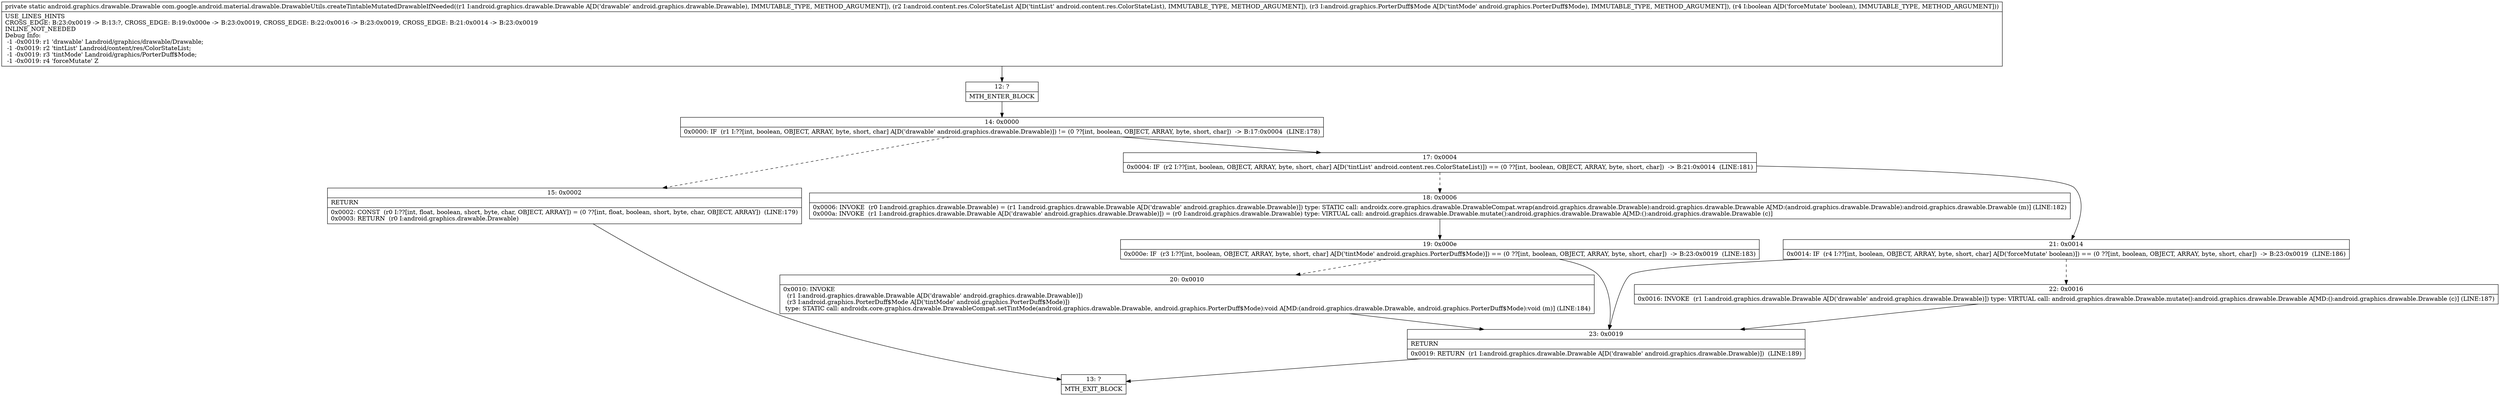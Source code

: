 digraph "CFG forcom.google.android.material.drawable.DrawableUtils.createTintableMutatedDrawableIfNeeded(Landroid\/graphics\/drawable\/Drawable;Landroid\/content\/res\/ColorStateList;Landroid\/graphics\/PorterDuff$Mode;Z)Landroid\/graphics\/drawable\/Drawable;" {
Node_12 [shape=record,label="{12\:\ ?|MTH_ENTER_BLOCK\l}"];
Node_14 [shape=record,label="{14\:\ 0x0000|0x0000: IF  (r1 I:??[int, boolean, OBJECT, ARRAY, byte, short, char] A[D('drawable' android.graphics.drawable.Drawable)]) != (0 ??[int, boolean, OBJECT, ARRAY, byte, short, char])  \-\> B:17:0x0004  (LINE:178)\l}"];
Node_15 [shape=record,label="{15\:\ 0x0002|RETURN\l|0x0002: CONST  (r0 I:??[int, float, boolean, short, byte, char, OBJECT, ARRAY]) = (0 ??[int, float, boolean, short, byte, char, OBJECT, ARRAY])  (LINE:179)\l0x0003: RETURN  (r0 I:android.graphics.drawable.Drawable) \l}"];
Node_13 [shape=record,label="{13\:\ ?|MTH_EXIT_BLOCK\l}"];
Node_17 [shape=record,label="{17\:\ 0x0004|0x0004: IF  (r2 I:??[int, boolean, OBJECT, ARRAY, byte, short, char] A[D('tintList' android.content.res.ColorStateList)]) == (0 ??[int, boolean, OBJECT, ARRAY, byte, short, char])  \-\> B:21:0x0014  (LINE:181)\l}"];
Node_18 [shape=record,label="{18\:\ 0x0006|0x0006: INVOKE  (r0 I:android.graphics.drawable.Drawable) = (r1 I:android.graphics.drawable.Drawable A[D('drawable' android.graphics.drawable.Drawable)]) type: STATIC call: androidx.core.graphics.drawable.DrawableCompat.wrap(android.graphics.drawable.Drawable):android.graphics.drawable.Drawable A[MD:(android.graphics.drawable.Drawable):android.graphics.drawable.Drawable (m)] (LINE:182)\l0x000a: INVOKE  (r1 I:android.graphics.drawable.Drawable A[D('drawable' android.graphics.drawable.Drawable)]) = (r0 I:android.graphics.drawable.Drawable) type: VIRTUAL call: android.graphics.drawable.Drawable.mutate():android.graphics.drawable.Drawable A[MD:():android.graphics.drawable.Drawable (c)]\l}"];
Node_19 [shape=record,label="{19\:\ 0x000e|0x000e: IF  (r3 I:??[int, boolean, OBJECT, ARRAY, byte, short, char] A[D('tintMode' android.graphics.PorterDuff$Mode)]) == (0 ??[int, boolean, OBJECT, ARRAY, byte, short, char])  \-\> B:23:0x0019  (LINE:183)\l}"];
Node_20 [shape=record,label="{20\:\ 0x0010|0x0010: INVOKE  \l  (r1 I:android.graphics.drawable.Drawable A[D('drawable' android.graphics.drawable.Drawable)])\l  (r3 I:android.graphics.PorterDuff$Mode A[D('tintMode' android.graphics.PorterDuff$Mode)])\l type: STATIC call: androidx.core.graphics.drawable.DrawableCompat.setTintMode(android.graphics.drawable.Drawable, android.graphics.PorterDuff$Mode):void A[MD:(android.graphics.drawable.Drawable, android.graphics.PorterDuff$Mode):void (m)] (LINE:184)\l}"];
Node_23 [shape=record,label="{23\:\ 0x0019|RETURN\l|0x0019: RETURN  (r1 I:android.graphics.drawable.Drawable A[D('drawable' android.graphics.drawable.Drawable)])  (LINE:189)\l}"];
Node_21 [shape=record,label="{21\:\ 0x0014|0x0014: IF  (r4 I:??[int, boolean, OBJECT, ARRAY, byte, short, char] A[D('forceMutate' boolean)]) == (0 ??[int, boolean, OBJECT, ARRAY, byte, short, char])  \-\> B:23:0x0019  (LINE:186)\l}"];
Node_22 [shape=record,label="{22\:\ 0x0016|0x0016: INVOKE  (r1 I:android.graphics.drawable.Drawable A[D('drawable' android.graphics.drawable.Drawable)]) type: VIRTUAL call: android.graphics.drawable.Drawable.mutate():android.graphics.drawable.Drawable A[MD:():android.graphics.drawable.Drawable (c)] (LINE:187)\l}"];
MethodNode[shape=record,label="{private static android.graphics.drawable.Drawable com.google.android.material.drawable.DrawableUtils.createTintableMutatedDrawableIfNeeded((r1 I:android.graphics.drawable.Drawable A[D('drawable' android.graphics.drawable.Drawable), IMMUTABLE_TYPE, METHOD_ARGUMENT]), (r2 I:android.content.res.ColorStateList A[D('tintList' android.content.res.ColorStateList), IMMUTABLE_TYPE, METHOD_ARGUMENT]), (r3 I:android.graphics.PorterDuff$Mode A[D('tintMode' android.graphics.PorterDuff$Mode), IMMUTABLE_TYPE, METHOD_ARGUMENT]), (r4 I:boolean A[D('forceMutate' boolean), IMMUTABLE_TYPE, METHOD_ARGUMENT]))  | USE_LINES_HINTS\lCROSS_EDGE: B:23:0x0019 \-\> B:13:?, CROSS_EDGE: B:19:0x000e \-\> B:23:0x0019, CROSS_EDGE: B:22:0x0016 \-\> B:23:0x0019, CROSS_EDGE: B:21:0x0014 \-\> B:23:0x0019\lINLINE_NOT_NEEDED\lDebug Info:\l  \-1 \-0x0019: r1 'drawable' Landroid\/graphics\/drawable\/Drawable;\l  \-1 \-0x0019: r2 'tintList' Landroid\/content\/res\/ColorStateList;\l  \-1 \-0x0019: r3 'tintMode' Landroid\/graphics\/PorterDuff$Mode;\l  \-1 \-0x0019: r4 'forceMutate' Z\l}"];
MethodNode -> Node_12;Node_12 -> Node_14;
Node_14 -> Node_15[style=dashed];
Node_14 -> Node_17;
Node_15 -> Node_13;
Node_17 -> Node_18[style=dashed];
Node_17 -> Node_21;
Node_18 -> Node_19;
Node_19 -> Node_20[style=dashed];
Node_19 -> Node_23;
Node_20 -> Node_23;
Node_23 -> Node_13;
Node_21 -> Node_22[style=dashed];
Node_21 -> Node_23;
Node_22 -> Node_23;
}


